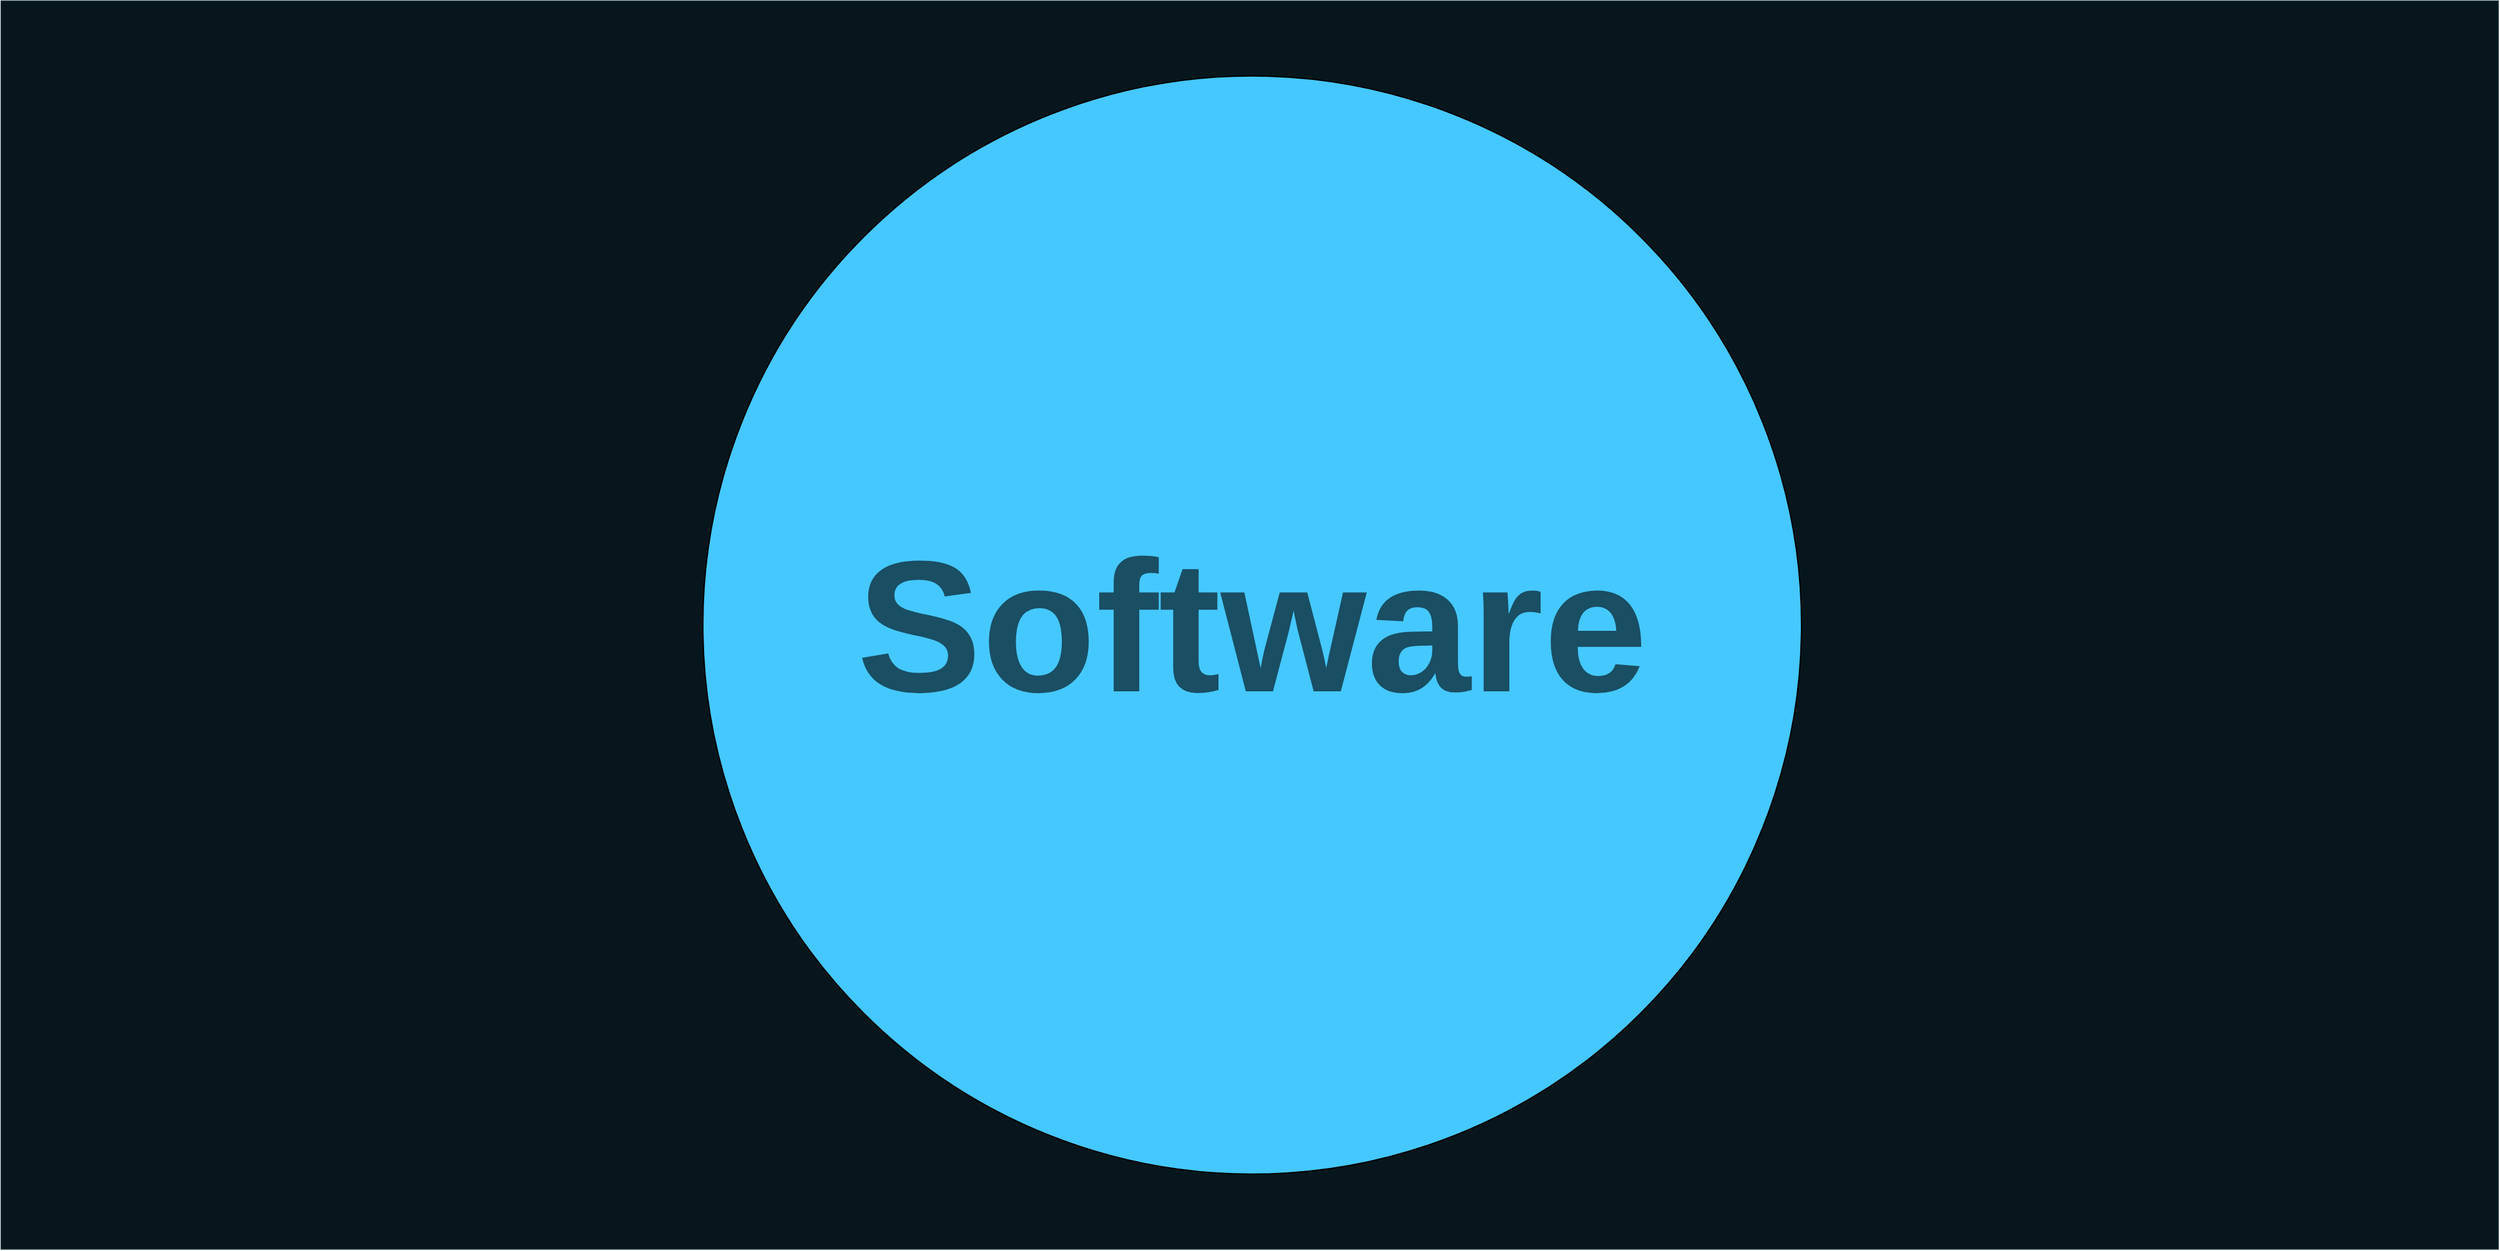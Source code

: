 <mxfile version="13.0.3" type="device"><diagram name="Page-1" id="b5b7bab2-c9e2-2cf4-8b2a-24fd1a2a6d21"><mxGraphModel dx="4512" dy="2343" grid="1" gridSize="10" guides="1" tooltips="1" connect="1" arrows="1" fold="1" page="1" pageScale="1" pageWidth="827" pageHeight="1169" background="#ffffff" math="0" shadow="0"><root><mxCell id="0"/><mxCell id="1" parent="0"/><mxCell id="crDRbli0xWPwZ9U8P9Jx-28" value="" style="rounded=0;whiteSpace=wrap;html=1;fillColor=#07161C;fontSize=60;fontColor=#267696;strokeColor=#0C242E;labelBackgroundColor=#ffffff;" parent="1" vertex="1"><mxGeometry x="-2442" y="-503.12" width="2000" height="1000" as="geometry"/></mxCell><mxCell id="crDRbli0xWPwZ9U8P9Jx-9" value="Software" style="ellipse;whiteSpace=wrap;html=1;aspect=fixed;fillColor=#45C8FF;fontSize=150;labelPosition=center;verticalLabelPosition=middle;align=center;verticalAlign=middle;fontColor=#194E63;fontStyle=1" parent="1" vertex="1"><mxGeometry x="-1880" y="-443.12" width="880" height="880" as="geometry"/></mxCell></root></mxGraphModel></diagram></mxfile>